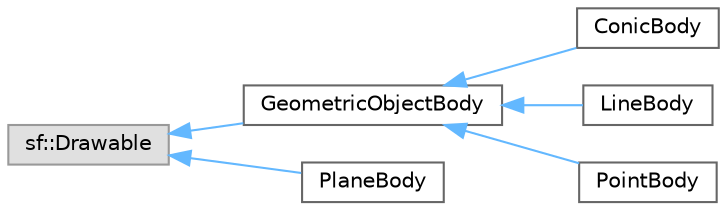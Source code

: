 digraph "Graphical Class Hierarchy"
{
 // LATEX_PDF_SIZE
  bgcolor="transparent";
  edge [fontname=Helvetica,fontsize=10,labelfontname=Helvetica,labelfontsize=10];
  node [fontname=Helvetica,fontsize=10,shape=box,height=0.2,width=0.9];
  rankdir="LR";
  Node0 [label="sf::Drawable",height=0.2,width=0.4,color="grey60", fillcolor="#E0E0E0", style="filled",tooltip=" "];
  Node0 -> Node1 [dir="back",color="steelblue1",style="solid"];
  Node1 [label="GeometricObjectBody",height=0.2,width=0.4,color="grey40", fillcolor="white", style="filled",URL="$class_geometric_object_body.html",tooltip=" "];
  Node1 -> Node2 [dir="back",color="steelblue1",style="solid"];
  Node2 [label="ConicBody",height=0.2,width=0.4,color="grey40", fillcolor="white", style="filled",URL="$class_conic_body.html",tooltip=" "];
  Node1 -> Node3 [dir="back",color="steelblue1",style="solid"];
  Node3 [label="LineBody",height=0.2,width=0.4,color="grey40", fillcolor="white", style="filled",URL="$class_line_body.html",tooltip=" "];
  Node1 -> Node4 [dir="back",color="steelblue1",style="solid"];
  Node4 [label="PointBody",height=0.2,width=0.4,color="grey40", fillcolor="white", style="filled",URL="$class_point_body.html",tooltip=" "];
  Node0 -> Node5 [dir="back",color="steelblue1",style="solid"];
  Node5 [label="PlaneBody",height=0.2,width=0.4,color="grey40", fillcolor="white", style="filled",URL="$class_plane_body.html",tooltip=" "];
}
